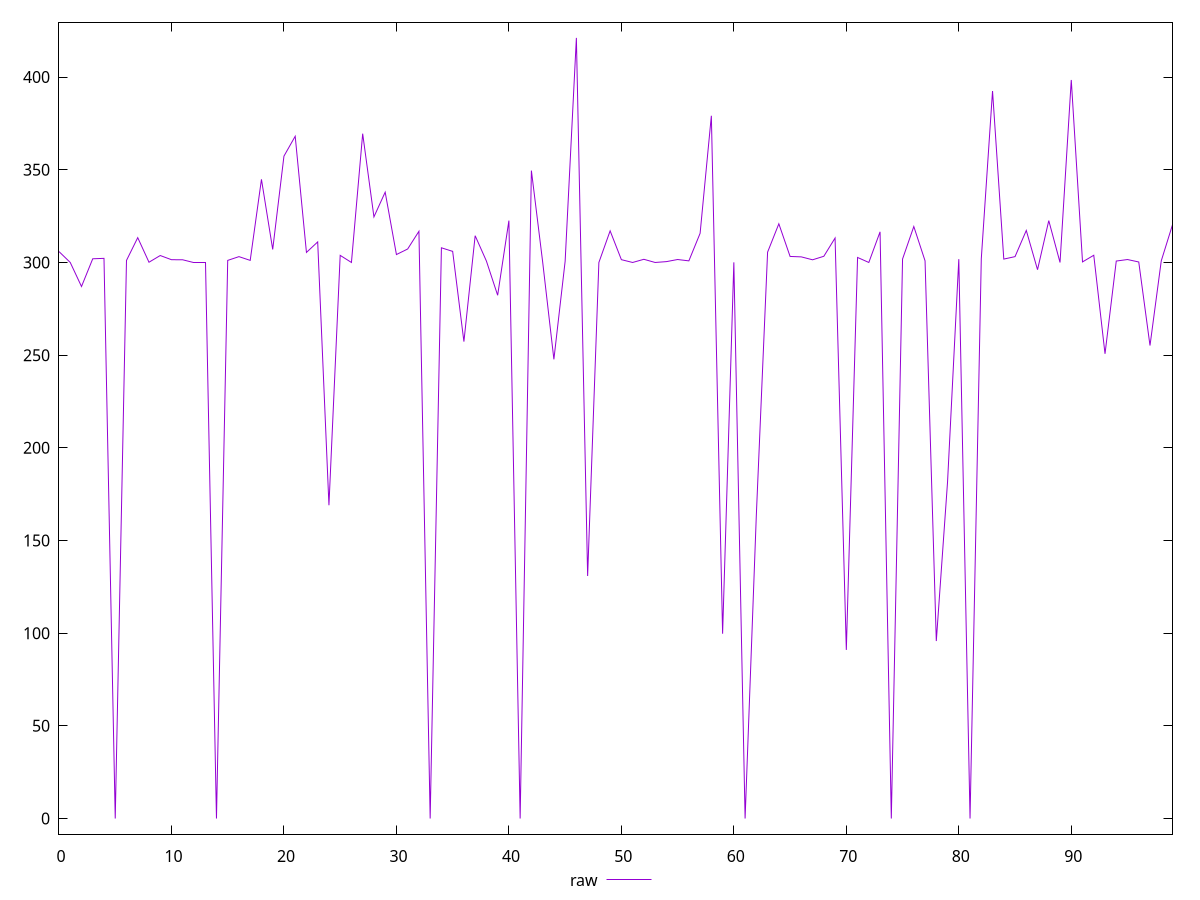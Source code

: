 reset

$raw <<EOF
0 305.882
1 300
2 287.02900000009686
3 301.99
4 302.224
5 0
6 301.098
7 313.392
8 300.126
9 303.748
10 301.496
11 301.444
12 300
13 300
14 0
15 301.124
16 303.148
17 301.124
18 344.852
19 307.032
20 357.37800000000004
21 368.09500000067055
22 305.42199999999997
23 311.094
24 169.01700000092387
25 303.84
26 300
27 369.486
28 324.594
29 337.9320000000298
30 304.276
31 307.276
32 316.81600000000003
33 0
34 307.924
35 305.976
36 257.3070000000298
37 314.434
38 300.774
39 282.30199999921024
40 322.582
41 0
42 349.5719999987632
43 300.362
44 247.7510000001639
45 300.646
46 421.1569999996573
47 130.85800000000745
48 300
49 317.056
50 301.516
51 300
52 301.712
53 300
54 300.454
55 301.596
56 300.866
57 315.73199999999997
58 379.15
59 99.70499999914318
60 300.08
61 0
62 163.83000000100583
63 305.568
64 320.86199999999997
65 303.254
66 303.0190000003204
67 301.444
68 303.342
69 313.18600000000004
70 90.96399999968708
71 302.706
72 300
73 316.532
74 0
75 301.868
76 319.394
77 300.89
78 95.74199999962002
79 181.59700000006706
80 301.796
81 0
82 302.018
83 392.504
84 301.826
85 303.15
86 317.278
87 296.0959999989718
88 322.58
89 300
90 398.464
91 300.304
92 303.894
93 250.7170000001788
94 300.768
95 301.586
96 300.262
97 255.1800000006333
98 300.854
99 320.346
EOF

set key outside below
set xrange [0:99]
set yrange [-8.423139999993145:429.58013999965044]
set trange [-8.423139999993145:429.58013999965044]
set terminal svg size 640, 500 enhanced background rgb 'white'
set output "report_00015_2021-02-09T16-11-33.973Z/uses-rel-preconnect/samples/pages+cached+noadtech/raw/values.svg"

plot $raw title "raw" with line

reset
